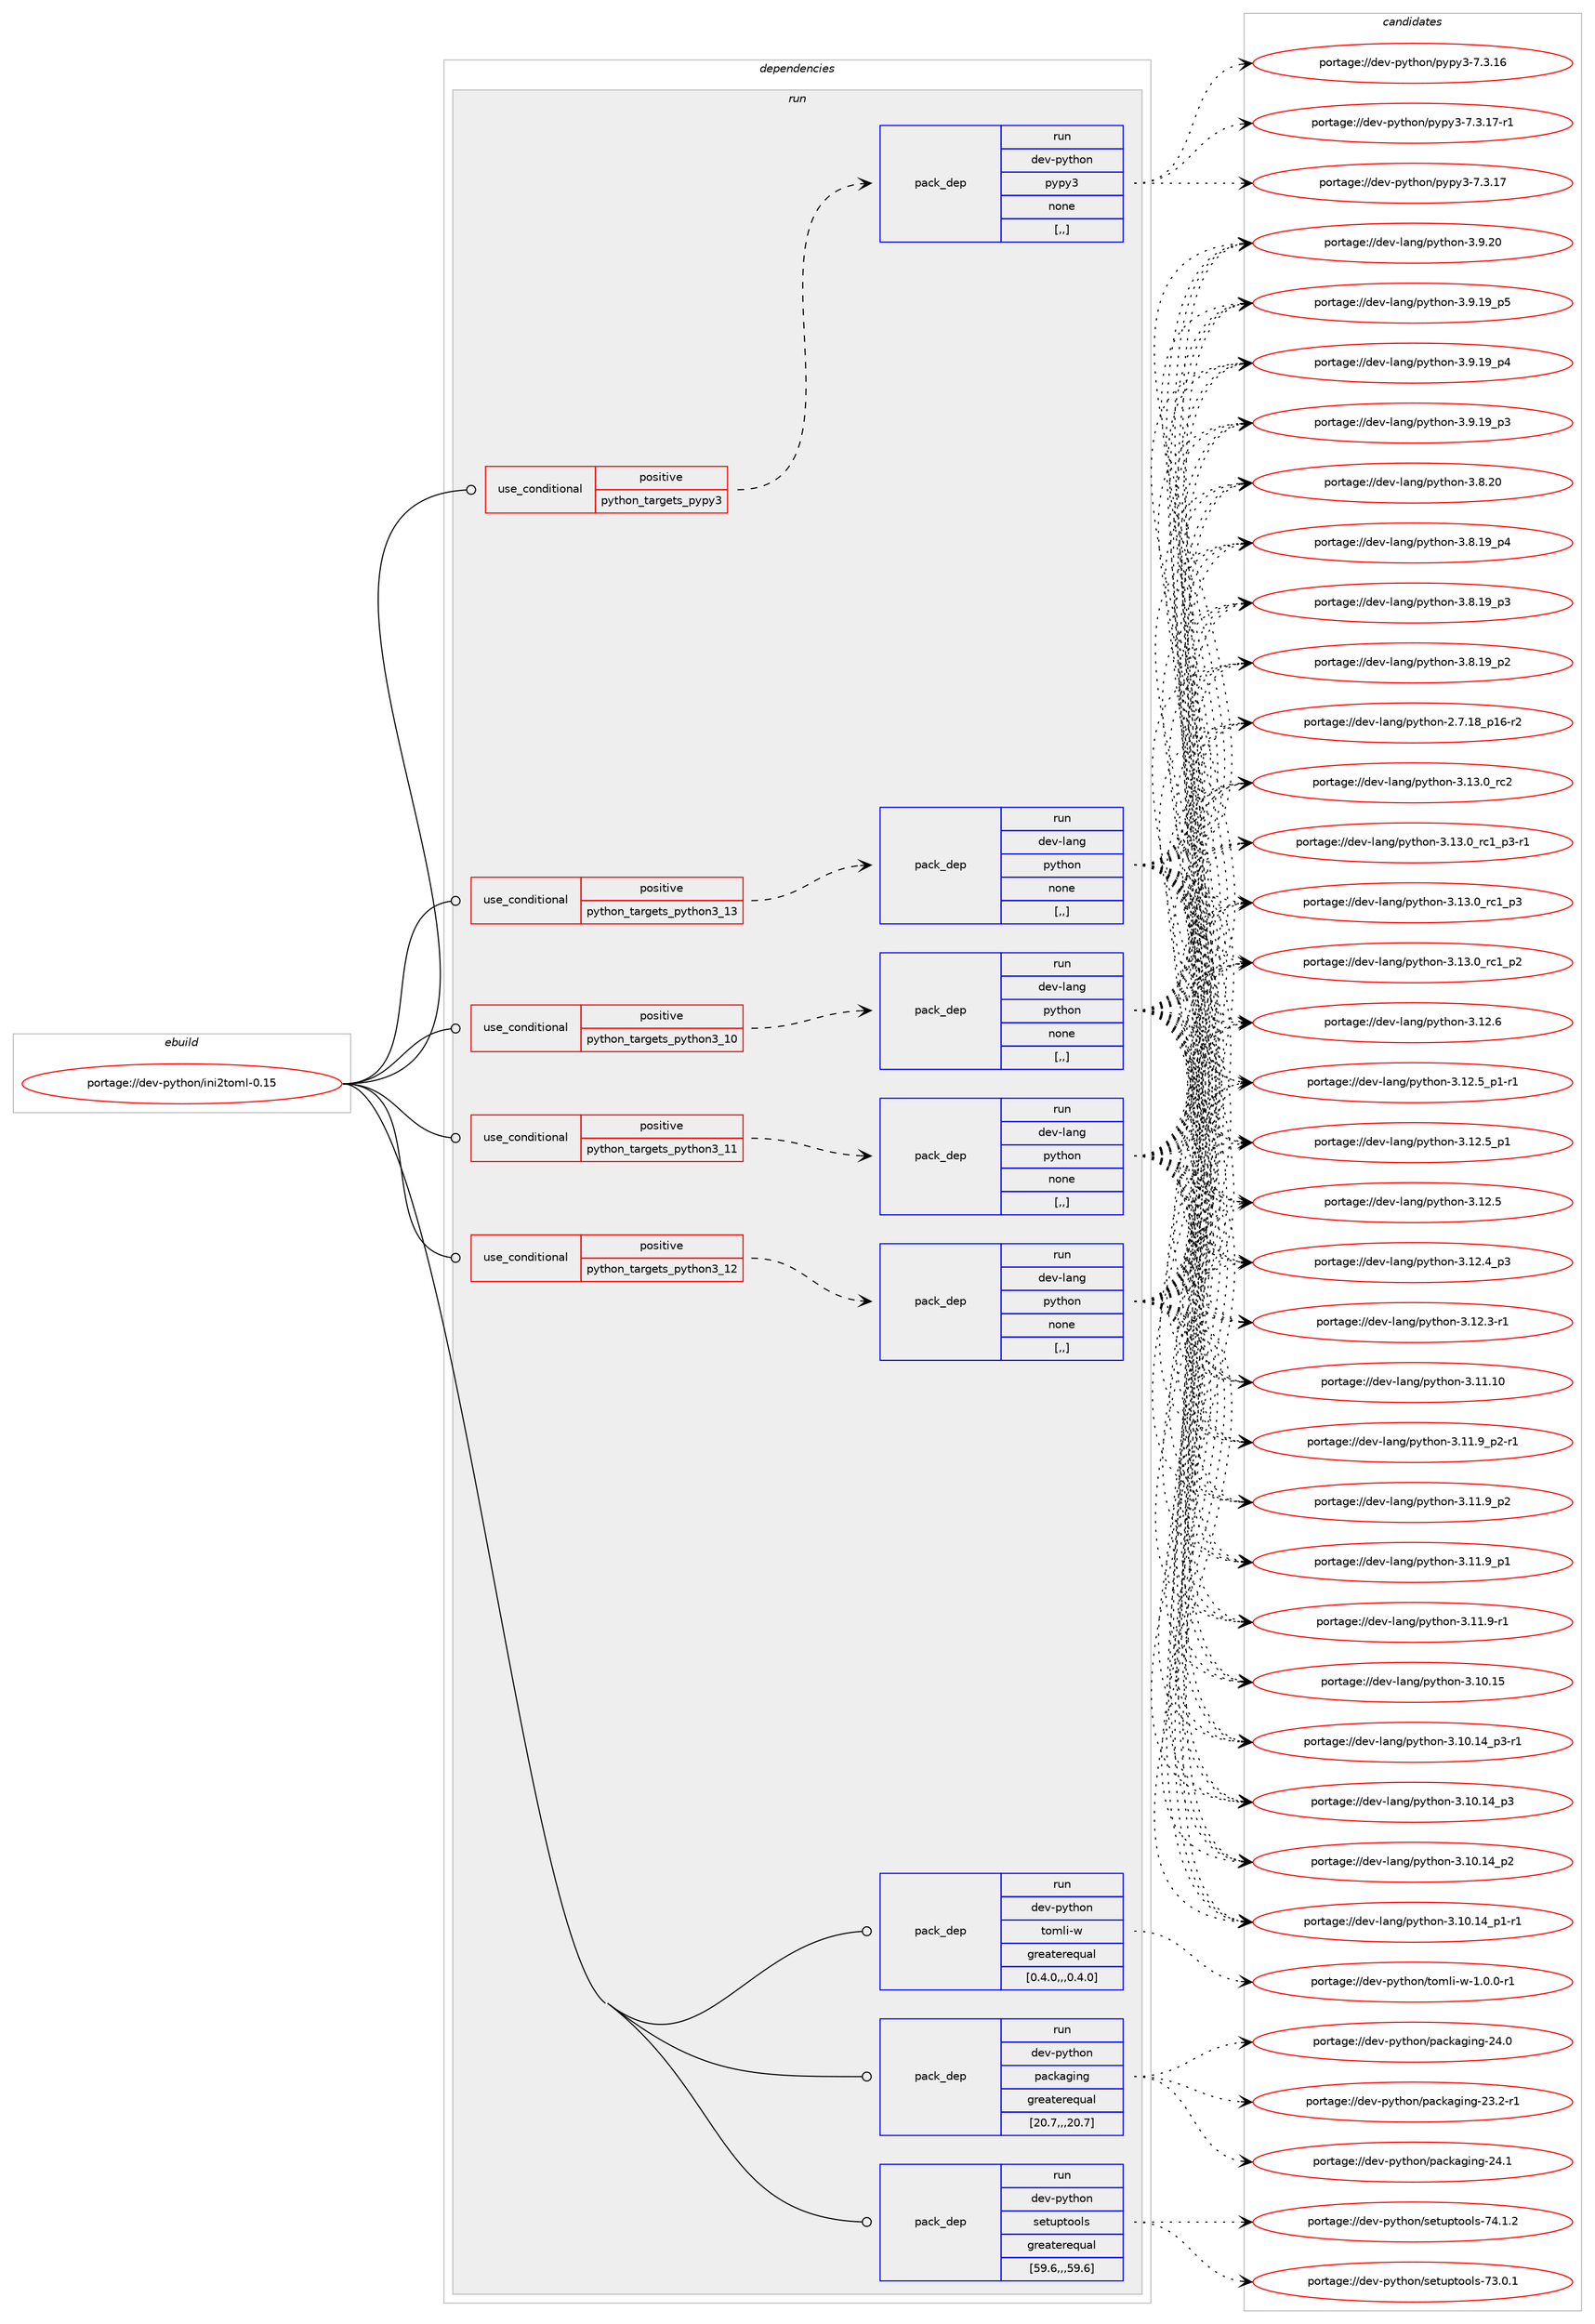 digraph prolog {

# *************
# Graph options
# *************

newrank=true;
concentrate=true;
compound=true;
graph [rankdir=LR,fontname=Helvetica,fontsize=10,ranksep=1.5];#, ranksep=2.5, nodesep=0.2];
edge  [arrowhead=vee];
node  [fontname=Helvetica,fontsize=10];

# **********
# The ebuild
# **********

subgraph cluster_leftcol {
color=gray;
label=<<i>ebuild</i>>;
id [label="portage://dev-python/ini2toml-0.15", color=red, width=4, href="../dev-python/ini2toml-0.15.svg"];
}

# ****************
# The dependencies
# ****************

subgraph cluster_midcol {
color=gray;
label=<<i>dependencies</i>>;
subgraph cluster_compile {
fillcolor="#eeeeee";
style=filled;
label=<<i>compile</i>>;
}
subgraph cluster_compileandrun {
fillcolor="#eeeeee";
style=filled;
label=<<i>compile and run</i>>;
}
subgraph cluster_run {
fillcolor="#eeeeee";
style=filled;
label=<<i>run</i>>;
subgraph cond163936 {
dependency642693 [label=<<TABLE BORDER="0" CELLBORDER="1" CELLSPACING="0" CELLPADDING="4"><TR><TD ROWSPAN="3" CELLPADDING="10">use_conditional</TD></TR><TR><TD>positive</TD></TR><TR><TD>python_targets_pypy3</TD></TR></TABLE>>, shape=none, color=red];
subgraph pack473938 {
dependency642694 [label=<<TABLE BORDER="0" CELLBORDER="1" CELLSPACING="0" CELLPADDING="4" WIDTH="220"><TR><TD ROWSPAN="6" CELLPADDING="30">pack_dep</TD></TR><TR><TD WIDTH="110">run</TD></TR><TR><TD>dev-python</TD></TR><TR><TD>pypy3</TD></TR><TR><TD>none</TD></TR><TR><TD>[,,]</TD></TR></TABLE>>, shape=none, color=blue];
}
dependency642693:e -> dependency642694:w [weight=20,style="dashed",arrowhead="vee"];
}
id:e -> dependency642693:w [weight=20,style="solid",arrowhead="odot"];
subgraph cond163937 {
dependency642695 [label=<<TABLE BORDER="0" CELLBORDER="1" CELLSPACING="0" CELLPADDING="4"><TR><TD ROWSPAN="3" CELLPADDING="10">use_conditional</TD></TR><TR><TD>positive</TD></TR><TR><TD>python_targets_python3_10</TD></TR></TABLE>>, shape=none, color=red];
subgraph pack473939 {
dependency642696 [label=<<TABLE BORDER="0" CELLBORDER="1" CELLSPACING="0" CELLPADDING="4" WIDTH="220"><TR><TD ROWSPAN="6" CELLPADDING="30">pack_dep</TD></TR><TR><TD WIDTH="110">run</TD></TR><TR><TD>dev-lang</TD></TR><TR><TD>python</TD></TR><TR><TD>none</TD></TR><TR><TD>[,,]</TD></TR></TABLE>>, shape=none, color=blue];
}
dependency642695:e -> dependency642696:w [weight=20,style="dashed",arrowhead="vee"];
}
id:e -> dependency642695:w [weight=20,style="solid",arrowhead="odot"];
subgraph cond163938 {
dependency642697 [label=<<TABLE BORDER="0" CELLBORDER="1" CELLSPACING="0" CELLPADDING="4"><TR><TD ROWSPAN="3" CELLPADDING="10">use_conditional</TD></TR><TR><TD>positive</TD></TR><TR><TD>python_targets_python3_11</TD></TR></TABLE>>, shape=none, color=red];
subgraph pack473940 {
dependency642698 [label=<<TABLE BORDER="0" CELLBORDER="1" CELLSPACING="0" CELLPADDING="4" WIDTH="220"><TR><TD ROWSPAN="6" CELLPADDING="30">pack_dep</TD></TR><TR><TD WIDTH="110">run</TD></TR><TR><TD>dev-lang</TD></TR><TR><TD>python</TD></TR><TR><TD>none</TD></TR><TR><TD>[,,]</TD></TR></TABLE>>, shape=none, color=blue];
}
dependency642697:e -> dependency642698:w [weight=20,style="dashed",arrowhead="vee"];
}
id:e -> dependency642697:w [weight=20,style="solid",arrowhead="odot"];
subgraph cond163939 {
dependency642699 [label=<<TABLE BORDER="0" CELLBORDER="1" CELLSPACING="0" CELLPADDING="4"><TR><TD ROWSPAN="3" CELLPADDING="10">use_conditional</TD></TR><TR><TD>positive</TD></TR><TR><TD>python_targets_python3_12</TD></TR></TABLE>>, shape=none, color=red];
subgraph pack473941 {
dependency642700 [label=<<TABLE BORDER="0" CELLBORDER="1" CELLSPACING="0" CELLPADDING="4" WIDTH="220"><TR><TD ROWSPAN="6" CELLPADDING="30">pack_dep</TD></TR><TR><TD WIDTH="110">run</TD></TR><TR><TD>dev-lang</TD></TR><TR><TD>python</TD></TR><TR><TD>none</TD></TR><TR><TD>[,,]</TD></TR></TABLE>>, shape=none, color=blue];
}
dependency642699:e -> dependency642700:w [weight=20,style="dashed",arrowhead="vee"];
}
id:e -> dependency642699:w [weight=20,style="solid",arrowhead="odot"];
subgraph cond163940 {
dependency642701 [label=<<TABLE BORDER="0" CELLBORDER="1" CELLSPACING="0" CELLPADDING="4"><TR><TD ROWSPAN="3" CELLPADDING="10">use_conditional</TD></TR><TR><TD>positive</TD></TR><TR><TD>python_targets_python3_13</TD></TR></TABLE>>, shape=none, color=red];
subgraph pack473942 {
dependency642702 [label=<<TABLE BORDER="0" CELLBORDER="1" CELLSPACING="0" CELLPADDING="4" WIDTH="220"><TR><TD ROWSPAN="6" CELLPADDING="30">pack_dep</TD></TR><TR><TD WIDTH="110">run</TD></TR><TR><TD>dev-lang</TD></TR><TR><TD>python</TD></TR><TR><TD>none</TD></TR><TR><TD>[,,]</TD></TR></TABLE>>, shape=none, color=blue];
}
dependency642701:e -> dependency642702:w [weight=20,style="dashed",arrowhead="vee"];
}
id:e -> dependency642701:w [weight=20,style="solid",arrowhead="odot"];
subgraph pack473943 {
dependency642703 [label=<<TABLE BORDER="0" CELLBORDER="1" CELLSPACING="0" CELLPADDING="4" WIDTH="220"><TR><TD ROWSPAN="6" CELLPADDING="30">pack_dep</TD></TR><TR><TD WIDTH="110">run</TD></TR><TR><TD>dev-python</TD></TR><TR><TD>packaging</TD></TR><TR><TD>greaterequal</TD></TR><TR><TD>[20.7,,,20.7]</TD></TR></TABLE>>, shape=none, color=blue];
}
id:e -> dependency642703:w [weight=20,style="solid",arrowhead="odot"];
subgraph pack473944 {
dependency642704 [label=<<TABLE BORDER="0" CELLBORDER="1" CELLSPACING="0" CELLPADDING="4" WIDTH="220"><TR><TD ROWSPAN="6" CELLPADDING="30">pack_dep</TD></TR><TR><TD WIDTH="110">run</TD></TR><TR><TD>dev-python</TD></TR><TR><TD>setuptools</TD></TR><TR><TD>greaterequal</TD></TR><TR><TD>[59.6,,,59.6]</TD></TR></TABLE>>, shape=none, color=blue];
}
id:e -> dependency642704:w [weight=20,style="solid",arrowhead="odot"];
subgraph pack473945 {
dependency642705 [label=<<TABLE BORDER="0" CELLBORDER="1" CELLSPACING="0" CELLPADDING="4" WIDTH="220"><TR><TD ROWSPAN="6" CELLPADDING="30">pack_dep</TD></TR><TR><TD WIDTH="110">run</TD></TR><TR><TD>dev-python</TD></TR><TR><TD>tomli-w</TD></TR><TR><TD>greaterequal</TD></TR><TR><TD>[0.4.0,,,0.4.0]</TD></TR></TABLE>>, shape=none, color=blue];
}
id:e -> dependency642705:w [weight=20,style="solid",arrowhead="odot"];
}
}

# **************
# The candidates
# **************

subgraph cluster_choices {
rank=same;
color=gray;
label=<<i>candidates</i>>;

subgraph choice473938 {
color=black;
nodesep=1;
choice100101118451121211161041111104711212111212151455546514649554511449 [label="portage://dev-python/pypy3-7.3.17-r1", color=red, width=4,href="../dev-python/pypy3-7.3.17-r1.svg"];
choice10010111845112121116104111110471121211121215145554651464955 [label="portage://dev-python/pypy3-7.3.17", color=red, width=4,href="../dev-python/pypy3-7.3.17.svg"];
choice10010111845112121116104111110471121211121215145554651464954 [label="portage://dev-python/pypy3-7.3.16", color=red, width=4,href="../dev-python/pypy3-7.3.16.svg"];
dependency642694:e -> choice100101118451121211161041111104711212111212151455546514649554511449:w [style=dotted,weight="100"];
dependency642694:e -> choice10010111845112121116104111110471121211121215145554651464955:w [style=dotted,weight="100"];
dependency642694:e -> choice10010111845112121116104111110471121211121215145554651464954:w [style=dotted,weight="100"];
}
subgraph choice473939 {
color=black;
nodesep=1;
choice10010111845108971101034711212111610411111045514649514648951149950 [label="portage://dev-lang/python-3.13.0_rc2", color=red, width=4,href="../dev-lang/python-3.13.0_rc2.svg"];
choice1001011184510897110103471121211161041111104551464951464895114994995112514511449 [label="portage://dev-lang/python-3.13.0_rc1_p3-r1", color=red, width=4,href="../dev-lang/python-3.13.0_rc1_p3-r1.svg"];
choice100101118451089711010347112121116104111110455146495146489511499499511251 [label="portage://dev-lang/python-3.13.0_rc1_p3", color=red, width=4,href="../dev-lang/python-3.13.0_rc1_p3.svg"];
choice100101118451089711010347112121116104111110455146495146489511499499511250 [label="portage://dev-lang/python-3.13.0_rc1_p2", color=red, width=4,href="../dev-lang/python-3.13.0_rc1_p2.svg"];
choice10010111845108971101034711212111610411111045514649504654 [label="portage://dev-lang/python-3.12.6", color=red, width=4,href="../dev-lang/python-3.12.6.svg"];
choice1001011184510897110103471121211161041111104551464950465395112494511449 [label="portage://dev-lang/python-3.12.5_p1-r1", color=red, width=4,href="../dev-lang/python-3.12.5_p1-r1.svg"];
choice100101118451089711010347112121116104111110455146495046539511249 [label="portage://dev-lang/python-3.12.5_p1", color=red, width=4,href="../dev-lang/python-3.12.5_p1.svg"];
choice10010111845108971101034711212111610411111045514649504653 [label="portage://dev-lang/python-3.12.5", color=red, width=4,href="../dev-lang/python-3.12.5.svg"];
choice100101118451089711010347112121116104111110455146495046529511251 [label="portage://dev-lang/python-3.12.4_p3", color=red, width=4,href="../dev-lang/python-3.12.4_p3.svg"];
choice100101118451089711010347112121116104111110455146495046514511449 [label="portage://dev-lang/python-3.12.3-r1", color=red, width=4,href="../dev-lang/python-3.12.3-r1.svg"];
choice1001011184510897110103471121211161041111104551464949464948 [label="portage://dev-lang/python-3.11.10", color=red, width=4,href="../dev-lang/python-3.11.10.svg"];
choice1001011184510897110103471121211161041111104551464949465795112504511449 [label="portage://dev-lang/python-3.11.9_p2-r1", color=red, width=4,href="../dev-lang/python-3.11.9_p2-r1.svg"];
choice100101118451089711010347112121116104111110455146494946579511250 [label="portage://dev-lang/python-3.11.9_p2", color=red, width=4,href="../dev-lang/python-3.11.9_p2.svg"];
choice100101118451089711010347112121116104111110455146494946579511249 [label="portage://dev-lang/python-3.11.9_p1", color=red, width=4,href="../dev-lang/python-3.11.9_p1.svg"];
choice100101118451089711010347112121116104111110455146494946574511449 [label="portage://dev-lang/python-3.11.9-r1", color=red, width=4,href="../dev-lang/python-3.11.9-r1.svg"];
choice1001011184510897110103471121211161041111104551464948464953 [label="portage://dev-lang/python-3.10.15", color=red, width=4,href="../dev-lang/python-3.10.15.svg"];
choice100101118451089711010347112121116104111110455146494846495295112514511449 [label="portage://dev-lang/python-3.10.14_p3-r1", color=red, width=4,href="../dev-lang/python-3.10.14_p3-r1.svg"];
choice10010111845108971101034711212111610411111045514649484649529511251 [label="portage://dev-lang/python-3.10.14_p3", color=red, width=4,href="../dev-lang/python-3.10.14_p3.svg"];
choice10010111845108971101034711212111610411111045514649484649529511250 [label="portage://dev-lang/python-3.10.14_p2", color=red, width=4,href="../dev-lang/python-3.10.14_p2.svg"];
choice100101118451089711010347112121116104111110455146494846495295112494511449 [label="portage://dev-lang/python-3.10.14_p1-r1", color=red, width=4,href="../dev-lang/python-3.10.14_p1-r1.svg"];
choice10010111845108971101034711212111610411111045514657465048 [label="portage://dev-lang/python-3.9.20", color=red, width=4,href="../dev-lang/python-3.9.20.svg"];
choice100101118451089711010347112121116104111110455146574649579511253 [label="portage://dev-lang/python-3.9.19_p5", color=red, width=4,href="../dev-lang/python-3.9.19_p5.svg"];
choice100101118451089711010347112121116104111110455146574649579511252 [label="portage://dev-lang/python-3.9.19_p4", color=red, width=4,href="../dev-lang/python-3.9.19_p4.svg"];
choice100101118451089711010347112121116104111110455146574649579511251 [label="portage://dev-lang/python-3.9.19_p3", color=red, width=4,href="../dev-lang/python-3.9.19_p3.svg"];
choice10010111845108971101034711212111610411111045514656465048 [label="portage://dev-lang/python-3.8.20", color=red, width=4,href="../dev-lang/python-3.8.20.svg"];
choice100101118451089711010347112121116104111110455146564649579511252 [label="portage://dev-lang/python-3.8.19_p4", color=red, width=4,href="../dev-lang/python-3.8.19_p4.svg"];
choice100101118451089711010347112121116104111110455146564649579511251 [label="portage://dev-lang/python-3.8.19_p3", color=red, width=4,href="../dev-lang/python-3.8.19_p3.svg"];
choice100101118451089711010347112121116104111110455146564649579511250 [label="portage://dev-lang/python-3.8.19_p2", color=red, width=4,href="../dev-lang/python-3.8.19_p2.svg"];
choice100101118451089711010347112121116104111110455046554649569511249544511450 [label="portage://dev-lang/python-2.7.18_p16-r2", color=red, width=4,href="../dev-lang/python-2.7.18_p16-r2.svg"];
dependency642696:e -> choice10010111845108971101034711212111610411111045514649514648951149950:w [style=dotted,weight="100"];
dependency642696:e -> choice1001011184510897110103471121211161041111104551464951464895114994995112514511449:w [style=dotted,weight="100"];
dependency642696:e -> choice100101118451089711010347112121116104111110455146495146489511499499511251:w [style=dotted,weight="100"];
dependency642696:e -> choice100101118451089711010347112121116104111110455146495146489511499499511250:w [style=dotted,weight="100"];
dependency642696:e -> choice10010111845108971101034711212111610411111045514649504654:w [style=dotted,weight="100"];
dependency642696:e -> choice1001011184510897110103471121211161041111104551464950465395112494511449:w [style=dotted,weight="100"];
dependency642696:e -> choice100101118451089711010347112121116104111110455146495046539511249:w [style=dotted,weight="100"];
dependency642696:e -> choice10010111845108971101034711212111610411111045514649504653:w [style=dotted,weight="100"];
dependency642696:e -> choice100101118451089711010347112121116104111110455146495046529511251:w [style=dotted,weight="100"];
dependency642696:e -> choice100101118451089711010347112121116104111110455146495046514511449:w [style=dotted,weight="100"];
dependency642696:e -> choice1001011184510897110103471121211161041111104551464949464948:w [style=dotted,weight="100"];
dependency642696:e -> choice1001011184510897110103471121211161041111104551464949465795112504511449:w [style=dotted,weight="100"];
dependency642696:e -> choice100101118451089711010347112121116104111110455146494946579511250:w [style=dotted,weight="100"];
dependency642696:e -> choice100101118451089711010347112121116104111110455146494946579511249:w [style=dotted,weight="100"];
dependency642696:e -> choice100101118451089711010347112121116104111110455146494946574511449:w [style=dotted,weight="100"];
dependency642696:e -> choice1001011184510897110103471121211161041111104551464948464953:w [style=dotted,weight="100"];
dependency642696:e -> choice100101118451089711010347112121116104111110455146494846495295112514511449:w [style=dotted,weight="100"];
dependency642696:e -> choice10010111845108971101034711212111610411111045514649484649529511251:w [style=dotted,weight="100"];
dependency642696:e -> choice10010111845108971101034711212111610411111045514649484649529511250:w [style=dotted,weight="100"];
dependency642696:e -> choice100101118451089711010347112121116104111110455146494846495295112494511449:w [style=dotted,weight="100"];
dependency642696:e -> choice10010111845108971101034711212111610411111045514657465048:w [style=dotted,weight="100"];
dependency642696:e -> choice100101118451089711010347112121116104111110455146574649579511253:w [style=dotted,weight="100"];
dependency642696:e -> choice100101118451089711010347112121116104111110455146574649579511252:w [style=dotted,weight="100"];
dependency642696:e -> choice100101118451089711010347112121116104111110455146574649579511251:w [style=dotted,weight="100"];
dependency642696:e -> choice10010111845108971101034711212111610411111045514656465048:w [style=dotted,weight="100"];
dependency642696:e -> choice100101118451089711010347112121116104111110455146564649579511252:w [style=dotted,weight="100"];
dependency642696:e -> choice100101118451089711010347112121116104111110455146564649579511251:w [style=dotted,weight="100"];
dependency642696:e -> choice100101118451089711010347112121116104111110455146564649579511250:w [style=dotted,weight="100"];
dependency642696:e -> choice100101118451089711010347112121116104111110455046554649569511249544511450:w [style=dotted,weight="100"];
}
subgraph choice473940 {
color=black;
nodesep=1;
choice10010111845108971101034711212111610411111045514649514648951149950 [label="portage://dev-lang/python-3.13.0_rc2", color=red, width=4,href="../dev-lang/python-3.13.0_rc2.svg"];
choice1001011184510897110103471121211161041111104551464951464895114994995112514511449 [label="portage://dev-lang/python-3.13.0_rc1_p3-r1", color=red, width=4,href="../dev-lang/python-3.13.0_rc1_p3-r1.svg"];
choice100101118451089711010347112121116104111110455146495146489511499499511251 [label="portage://dev-lang/python-3.13.0_rc1_p3", color=red, width=4,href="../dev-lang/python-3.13.0_rc1_p3.svg"];
choice100101118451089711010347112121116104111110455146495146489511499499511250 [label="portage://dev-lang/python-3.13.0_rc1_p2", color=red, width=4,href="../dev-lang/python-3.13.0_rc1_p2.svg"];
choice10010111845108971101034711212111610411111045514649504654 [label="portage://dev-lang/python-3.12.6", color=red, width=4,href="../dev-lang/python-3.12.6.svg"];
choice1001011184510897110103471121211161041111104551464950465395112494511449 [label="portage://dev-lang/python-3.12.5_p1-r1", color=red, width=4,href="../dev-lang/python-3.12.5_p1-r1.svg"];
choice100101118451089711010347112121116104111110455146495046539511249 [label="portage://dev-lang/python-3.12.5_p1", color=red, width=4,href="../dev-lang/python-3.12.5_p1.svg"];
choice10010111845108971101034711212111610411111045514649504653 [label="portage://dev-lang/python-3.12.5", color=red, width=4,href="../dev-lang/python-3.12.5.svg"];
choice100101118451089711010347112121116104111110455146495046529511251 [label="portage://dev-lang/python-3.12.4_p3", color=red, width=4,href="../dev-lang/python-3.12.4_p3.svg"];
choice100101118451089711010347112121116104111110455146495046514511449 [label="portage://dev-lang/python-3.12.3-r1", color=red, width=4,href="../dev-lang/python-3.12.3-r1.svg"];
choice1001011184510897110103471121211161041111104551464949464948 [label="portage://dev-lang/python-3.11.10", color=red, width=4,href="../dev-lang/python-3.11.10.svg"];
choice1001011184510897110103471121211161041111104551464949465795112504511449 [label="portage://dev-lang/python-3.11.9_p2-r1", color=red, width=4,href="../dev-lang/python-3.11.9_p2-r1.svg"];
choice100101118451089711010347112121116104111110455146494946579511250 [label="portage://dev-lang/python-3.11.9_p2", color=red, width=4,href="../dev-lang/python-3.11.9_p2.svg"];
choice100101118451089711010347112121116104111110455146494946579511249 [label="portage://dev-lang/python-3.11.9_p1", color=red, width=4,href="../dev-lang/python-3.11.9_p1.svg"];
choice100101118451089711010347112121116104111110455146494946574511449 [label="portage://dev-lang/python-3.11.9-r1", color=red, width=4,href="../dev-lang/python-3.11.9-r1.svg"];
choice1001011184510897110103471121211161041111104551464948464953 [label="portage://dev-lang/python-3.10.15", color=red, width=4,href="../dev-lang/python-3.10.15.svg"];
choice100101118451089711010347112121116104111110455146494846495295112514511449 [label="portage://dev-lang/python-3.10.14_p3-r1", color=red, width=4,href="../dev-lang/python-3.10.14_p3-r1.svg"];
choice10010111845108971101034711212111610411111045514649484649529511251 [label="portage://dev-lang/python-3.10.14_p3", color=red, width=4,href="../dev-lang/python-3.10.14_p3.svg"];
choice10010111845108971101034711212111610411111045514649484649529511250 [label="portage://dev-lang/python-3.10.14_p2", color=red, width=4,href="../dev-lang/python-3.10.14_p2.svg"];
choice100101118451089711010347112121116104111110455146494846495295112494511449 [label="portage://dev-lang/python-3.10.14_p1-r1", color=red, width=4,href="../dev-lang/python-3.10.14_p1-r1.svg"];
choice10010111845108971101034711212111610411111045514657465048 [label="portage://dev-lang/python-3.9.20", color=red, width=4,href="../dev-lang/python-3.9.20.svg"];
choice100101118451089711010347112121116104111110455146574649579511253 [label="portage://dev-lang/python-3.9.19_p5", color=red, width=4,href="../dev-lang/python-3.9.19_p5.svg"];
choice100101118451089711010347112121116104111110455146574649579511252 [label="portage://dev-lang/python-3.9.19_p4", color=red, width=4,href="../dev-lang/python-3.9.19_p4.svg"];
choice100101118451089711010347112121116104111110455146574649579511251 [label="portage://dev-lang/python-3.9.19_p3", color=red, width=4,href="../dev-lang/python-3.9.19_p3.svg"];
choice10010111845108971101034711212111610411111045514656465048 [label="portage://dev-lang/python-3.8.20", color=red, width=4,href="../dev-lang/python-3.8.20.svg"];
choice100101118451089711010347112121116104111110455146564649579511252 [label="portage://dev-lang/python-3.8.19_p4", color=red, width=4,href="../dev-lang/python-3.8.19_p4.svg"];
choice100101118451089711010347112121116104111110455146564649579511251 [label="portage://dev-lang/python-3.8.19_p3", color=red, width=4,href="../dev-lang/python-3.8.19_p3.svg"];
choice100101118451089711010347112121116104111110455146564649579511250 [label="portage://dev-lang/python-3.8.19_p2", color=red, width=4,href="../dev-lang/python-3.8.19_p2.svg"];
choice100101118451089711010347112121116104111110455046554649569511249544511450 [label="portage://dev-lang/python-2.7.18_p16-r2", color=red, width=4,href="../dev-lang/python-2.7.18_p16-r2.svg"];
dependency642698:e -> choice10010111845108971101034711212111610411111045514649514648951149950:w [style=dotted,weight="100"];
dependency642698:e -> choice1001011184510897110103471121211161041111104551464951464895114994995112514511449:w [style=dotted,weight="100"];
dependency642698:e -> choice100101118451089711010347112121116104111110455146495146489511499499511251:w [style=dotted,weight="100"];
dependency642698:e -> choice100101118451089711010347112121116104111110455146495146489511499499511250:w [style=dotted,weight="100"];
dependency642698:e -> choice10010111845108971101034711212111610411111045514649504654:w [style=dotted,weight="100"];
dependency642698:e -> choice1001011184510897110103471121211161041111104551464950465395112494511449:w [style=dotted,weight="100"];
dependency642698:e -> choice100101118451089711010347112121116104111110455146495046539511249:w [style=dotted,weight="100"];
dependency642698:e -> choice10010111845108971101034711212111610411111045514649504653:w [style=dotted,weight="100"];
dependency642698:e -> choice100101118451089711010347112121116104111110455146495046529511251:w [style=dotted,weight="100"];
dependency642698:e -> choice100101118451089711010347112121116104111110455146495046514511449:w [style=dotted,weight="100"];
dependency642698:e -> choice1001011184510897110103471121211161041111104551464949464948:w [style=dotted,weight="100"];
dependency642698:e -> choice1001011184510897110103471121211161041111104551464949465795112504511449:w [style=dotted,weight="100"];
dependency642698:e -> choice100101118451089711010347112121116104111110455146494946579511250:w [style=dotted,weight="100"];
dependency642698:e -> choice100101118451089711010347112121116104111110455146494946579511249:w [style=dotted,weight="100"];
dependency642698:e -> choice100101118451089711010347112121116104111110455146494946574511449:w [style=dotted,weight="100"];
dependency642698:e -> choice1001011184510897110103471121211161041111104551464948464953:w [style=dotted,weight="100"];
dependency642698:e -> choice100101118451089711010347112121116104111110455146494846495295112514511449:w [style=dotted,weight="100"];
dependency642698:e -> choice10010111845108971101034711212111610411111045514649484649529511251:w [style=dotted,weight="100"];
dependency642698:e -> choice10010111845108971101034711212111610411111045514649484649529511250:w [style=dotted,weight="100"];
dependency642698:e -> choice100101118451089711010347112121116104111110455146494846495295112494511449:w [style=dotted,weight="100"];
dependency642698:e -> choice10010111845108971101034711212111610411111045514657465048:w [style=dotted,weight="100"];
dependency642698:e -> choice100101118451089711010347112121116104111110455146574649579511253:w [style=dotted,weight="100"];
dependency642698:e -> choice100101118451089711010347112121116104111110455146574649579511252:w [style=dotted,weight="100"];
dependency642698:e -> choice100101118451089711010347112121116104111110455146574649579511251:w [style=dotted,weight="100"];
dependency642698:e -> choice10010111845108971101034711212111610411111045514656465048:w [style=dotted,weight="100"];
dependency642698:e -> choice100101118451089711010347112121116104111110455146564649579511252:w [style=dotted,weight="100"];
dependency642698:e -> choice100101118451089711010347112121116104111110455146564649579511251:w [style=dotted,weight="100"];
dependency642698:e -> choice100101118451089711010347112121116104111110455146564649579511250:w [style=dotted,weight="100"];
dependency642698:e -> choice100101118451089711010347112121116104111110455046554649569511249544511450:w [style=dotted,weight="100"];
}
subgraph choice473941 {
color=black;
nodesep=1;
choice10010111845108971101034711212111610411111045514649514648951149950 [label="portage://dev-lang/python-3.13.0_rc2", color=red, width=4,href="../dev-lang/python-3.13.0_rc2.svg"];
choice1001011184510897110103471121211161041111104551464951464895114994995112514511449 [label="portage://dev-lang/python-3.13.0_rc1_p3-r1", color=red, width=4,href="../dev-lang/python-3.13.0_rc1_p3-r1.svg"];
choice100101118451089711010347112121116104111110455146495146489511499499511251 [label="portage://dev-lang/python-3.13.0_rc1_p3", color=red, width=4,href="../dev-lang/python-3.13.0_rc1_p3.svg"];
choice100101118451089711010347112121116104111110455146495146489511499499511250 [label="portage://dev-lang/python-3.13.0_rc1_p2", color=red, width=4,href="../dev-lang/python-3.13.0_rc1_p2.svg"];
choice10010111845108971101034711212111610411111045514649504654 [label="portage://dev-lang/python-3.12.6", color=red, width=4,href="../dev-lang/python-3.12.6.svg"];
choice1001011184510897110103471121211161041111104551464950465395112494511449 [label="portage://dev-lang/python-3.12.5_p1-r1", color=red, width=4,href="../dev-lang/python-3.12.5_p1-r1.svg"];
choice100101118451089711010347112121116104111110455146495046539511249 [label="portage://dev-lang/python-3.12.5_p1", color=red, width=4,href="../dev-lang/python-3.12.5_p1.svg"];
choice10010111845108971101034711212111610411111045514649504653 [label="portage://dev-lang/python-3.12.5", color=red, width=4,href="../dev-lang/python-3.12.5.svg"];
choice100101118451089711010347112121116104111110455146495046529511251 [label="portage://dev-lang/python-3.12.4_p3", color=red, width=4,href="../dev-lang/python-3.12.4_p3.svg"];
choice100101118451089711010347112121116104111110455146495046514511449 [label="portage://dev-lang/python-3.12.3-r1", color=red, width=4,href="../dev-lang/python-3.12.3-r1.svg"];
choice1001011184510897110103471121211161041111104551464949464948 [label="portage://dev-lang/python-3.11.10", color=red, width=4,href="../dev-lang/python-3.11.10.svg"];
choice1001011184510897110103471121211161041111104551464949465795112504511449 [label="portage://dev-lang/python-3.11.9_p2-r1", color=red, width=4,href="../dev-lang/python-3.11.9_p2-r1.svg"];
choice100101118451089711010347112121116104111110455146494946579511250 [label="portage://dev-lang/python-3.11.9_p2", color=red, width=4,href="../dev-lang/python-3.11.9_p2.svg"];
choice100101118451089711010347112121116104111110455146494946579511249 [label="portage://dev-lang/python-3.11.9_p1", color=red, width=4,href="../dev-lang/python-3.11.9_p1.svg"];
choice100101118451089711010347112121116104111110455146494946574511449 [label="portage://dev-lang/python-3.11.9-r1", color=red, width=4,href="../dev-lang/python-3.11.9-r1.svg"];
choice1001011184510897110103471121211161041111104551464948464953 [label="portage://dev-lang/python-3.10.15", color=red, width=4,href="../dev-lang/python-3.10.15.svg"];
choice100101118451089711010347112121116104111110455146494846495295112514511449 [label="portage://dev-lang/python-3.10.14_p3-r1", color=red, width=4,href="../dev-lang/python-3.10.14_p3-r1.svg"];
choice10010111845108971101034711212111610411111045514649484649529511251 [label="portage://dev-lang/python-3.10.14_p3", color=red, width=4,href="../dev-lang/python-3.10.14_p3.svg"];
choice10010111845108971101034711212111610411111045514649484649529511250 [label="portage://dev-lang/python-3.10.14_p2", color=red, width=4,href="../dev-lang/python-3.10.14_p2.svg"];
choice100101118451089711010347112121116104111110455146494846495295112494511449 [label="portage://dev-lang/python-3.10.14_p1-r1", color=red, width=4,href="../dev-lang/python-3.10.14_p1-r1.svg"];
choice10010111845108971101034711212111610411111045514657465048 [label="portage://dev-lang/python-3.9.20", color=red, width=4,href="../dev-lang/python-3.9.20.svg"];
choice100101118451089711010347112121116104111110455146574649579511253 [label="portage://dev-lang/python-3.9.19_p5", color=red, width=4,href="../dev-lang/python-3.9.19_p5.svg"];
choice100101118451089711010347112121116104111110455146574649579511252 [label="portage://dev-lang/python-3.9.19_p4", color=red, width=4,href="../dev-lang/python-3.9.19_p4.svg"];
choice100101118451089711010347112121116104111110455146574649579511251 [label="portage://dev-lang/python-3.9.19_p3", color=red, width=4,href="../dev-lang/python-3.9.19_p3.svg"];
choice10010111845108971101034711212111610411111045514656465048 [label="portage://dev-lang/python-3.8.20", color=red, width=4,href="../dev-lang/python-3.8.20.svg"];
choice100101118451089711010347112121116104111110455146564649579511252 [label="portage://dev-lang/python-3.8.19_p4", color=red, width=4,href="../dev-lang/python-3.8.19_p4.svg"];
choice100101118451089711010347112121116104111110455146564649579511251 [label="portage://dev-lang/python-3.8.19_p3", color=red, width=4,href="../dev-lang/python-3.8.19_p3.svg"];
choice100101118451089711010347112121116104111110455146564649579511250 [label="portage://dev-lang/python-3.8.19_p2", color=red, width=4,href="../dev-lang/python-3.8.19_p2.svg"];
choice100101118451089711010347112121116104111110455046554649569511249544511450 [label="portage://dev-lang/python-2.7.18_p16-r2", color=red, width=4,href="../dev-lang/python-2.7.18_p16-r2.svg"];
dependency642700:e -> choice10010111845108971101034711212111610411111045514649514648951149950:w [style=dotted,weight="100"];
dependency642700:e -> choice1001011184510897110103471121211161041111104551464951464895114994995112514511449:w [style=dotted,weight="100"];
dependency642700:e -> choice100101118451089711010347112121116104111110455146495146489511499499511251:w [style=dotted,weight="100"];
dependency642700:e -> choice100101118451089711010347112121116104111110455146495146489511499499511250:w [style=dotted,weight="100"];
dependency642700:e -> choice10010111845108971101034711212111610411111045514649504654:w [style=dotted,weight="100"];
dependency642700:e -> choice1001011184510897110103471121211161041111104551464950465395112494511449:w [style=dotted,weight="100"];
dependency642700:e -> choice100101118451089711010347112121116104111110455146495046539511249:w [style=dotted,weight="100"];
dependency642700:e -> choice10010111845108971101034711212111610411111045514649504653:w [style=dotted,weight="100"];
dependency642700:e -> choice100101118451089711010347112121116104111110455146495046529511251:w [style=dotted,weight="100"];
dependency642700:e -> choice100101118451089711010347112121116104111110455146495046514511449:w [style=dotted,weight="100"];
dependency642700:e -> choice1001011184510897110103471121211161041111104551464949464948:w [style=dotted,weight="100"];
dependency642700:e -> choice1001011184510897110103471121211161041111104551464949465795112504511449:w [style=dotted,weight="100"];
dependency642700:e -> choice100101118451089711010347112121116104111110455146494946579511250:w [style=dotted,weight="100"];
dependency642700:e -> choice100101118451089711010347112121116104111110455146494946579511249:w [style=dotted,weight="100"];
dependency642700:e -> choice100101118451089711010347112121116104111110455146494946574511449:w [style=dotted,weight="100"];
dependency642700:e -> choice1001011184510897110103471121211161041111104551464948464953:w [style=dotted,weight="100"];
dependency642700:e -> choice100101118451089711010347112121116104111110455146494846495295112514511449:w [style=dotted,weight="100"];
dependency642700:e -> choice10010111845108971101034711212111610411111045514649484649529511251:w [style=dotted,weight="100"];
dependency642700:e -> choice10010111845108971101034711212111610411111045514649484649529511250:w [style=dotted,weight="100"];
dependency642700:e -> choice100101118451089711010347112121116104111110455146494846495295112494511449:w [style=dotted,weight="100"];
dependency642700:e -> choice10010111845108971101034711212111610411111045514657465048:w [style=dotted,weight="100"];
dependency642700:e -> choice100101118451089711010347112121116104111110455146574649579511253:w [style=dotted,weight="100"];
dependency642700:e -> choice100101118451089711010347112121116104111110455146574649579511252:w [style=dotted,weight="100"];
dependency642700:e -> choice100101118451089711010347112121116104111110455146574649579511251:w [style=dotted,weight="100"];
dependency642700:e -> choice10010111845108971101034711212111610411111045514656465048:w [style=dotted,weight="100"];
dependency642700:e -> choice100101118451089711010347112121116104111110455146564649579511252:w [style=dotted,weight="100"];
dependency642700:e -> choice100101118451089711010347112121116104111110455146564649579511251:w [style=dotted,weight="100"];
dependency642700:e -> choice100101118451089711010347112121116104111110455146564649579511250:w [style=dotted,weight="100"];
dependency642700:e -> choice100101118451089711010347112121116104111110455046554649569511249544511450:w [style=dotted,weight="100"];
}
subgraph choice473942 {
color=black;
nodesep=1;
choice10010111845108971101034711212111610411111045514649514648951149950 [label="portage://dev-lang/python-3.13.0_rc2", color=red, width=4,href="../dev-lang/python-3.13.0_rc2.svg"];
choice1001011184510897110103471121211161041111104551464951464895114994995112514511449 [label="portage://dev-lang/python-3.13.0_rc1_p3-r1", color=red, width=4,href="../dev-lang/python-3.13.0_rc1_p3-r1.svg"];
choice100101118451089711010347112121116104111110455146495146489511499499511251 [label="portage://dev-lang/python-3.13.0_rc1_p3", color=red, width=4,href="../dev-lang/python-3.13.0_rc1_p3.svg"];
choice100101118451089711010347112121116104111110455146495146489511499499511250 [label="portage://dev-lang/python-3.13.0_rc1_p2", color=red, width=4,href="../dev-lang/python-3.13.0_rc1_p2.svg"];
choice10010111845108971101034711212111610411111045514649504654 [label="portage://dev-lang/python-3.12.6", color=red, width=4,href="../dev-lang/python-3.12.6.svg"];
choice1001011184510897110103471121211161041111104551464950465395112494511449 [label="portage://dev-lang/python-3.12.5_p1-r1", color=red, width=4,href="../dev-lang/python-3.12.5_p1-r1.svg"];
choice100101118451089711010347112121116104111110455146495046539511249 [label="portage://dev-lang/python-3.12.5_p1", color=red, width=4,href="../dev-lang/python-3.12.5_p1.svg"];
choice10010111845108971101034711212111610411111045514649504653 [label="portage://dev-lang/python-3.12.5", color=red, width=4,href="../dev-lang/python-3.12.5.svg"];
choice100101118451089711010347112121116104111110455146495046529511251 [label="portage://dev-lang/python-3.12.4_p3", color=red, width=4,href="../dev-lang/python-3.12.4_p3.svg"];
choice100101118451089711010347112121116104111110455146495046514511449 [label="portage://dev-lang/python-3.12.3-r1", color=red, width=4,href="../dev-lang/python-3.12.3-r1.svg"];
choice1001011184510897110103471121211161041111104551464949464948 [label="portage://dev-lang/python-3.11.10", color=red, width=4,href="../dev-lang/python-3.11.10.svg"];
choice1001011184510897110103471121211161041111104551464949465795112504511449 [label="portage://dev-lang/python-3.11.9_p2-r1", color=red, width=4,href="../dev-lang/python-3.11.9_p2-r1.svg"];
choice100101118451089711010347112121116104111110455146494946579511250 [label="portage://dev-lang/python-3.11.9_p2", color=red, width=4,href="../dev-lang/python-3.11.9_p2.svg"];
choice100101118451089711010347112121116104111110455146494946579511249 [label="portage://dev-lang/python-3.11.9_p1", color=red, width=4,href="../dev-lang/python-3.11.9_p1.svg"];
choice100101118451089711010347112121116104111110455146494946574511449 [label="portage://dev-lang/python-3.11.9-r1", color=red, width=4,href="../dev-lang/python-3.11.9-r1.svg"];
choice1001011184510897110103471121211161041111104551464948464953 [label="portage://dev-lang/python-3.10.15", color=red, width=4,href="../dev-lang/python-3.10.15.svg"];
choice100101118451089711010347112121116104111110455146494846495295112514511449 [label="portage://dev-lang/python-3.10.14_p3-r1", color=red, width=4,href="../dev-lang/python-3.10.14_p3-r1.svg"];
choice10010111845108971101034711212111610411111045514649484649529511251 [label="portage://dev-lang/python-3.10.14_p3", color=red, width=4,href="../dev-lang/python-3.10.14_p3.svg"];
choice10010111845108971101034711212111610411111045514649484649529511250 [label="portage://dev-lang/python-3.10.14_p2", color=red, width=4,href="../dev-lang/python-3.10.14_p2.svg"];
choice100101118451089711010347112121116104111110455146494846495295112494511449 [label="portage://dev-lang/python-3.10.14_p1-r1", color=red, width=4,href="../dev-lang/python-3.10.14_p1-r1.svg"];
choice10010111845108971101034711212111610411111045514657465048 [label="portage://dev-lang/python-3.9.20", color=red, width=4,href="../dev-lang/python-3.9.20.svg"];
choice100101118451089711010347112121116104111110455146574649579511253 [label="portage://dev-lang/python-3.9.19_p5", color=red, width=4,href="../dev-lang/python-3.9.19_p5.svg"];
choice100101118451089711010347112121116104111110455146574649579511252 [label="portage://dev-lang/python-3.9.19_p4", color=red, width=4,href="../dev-lang/python-3.9.19_p4.svg"];
choice100101118451089711010347112121116104111110455146574649579511251 [label="portage://dev-lang/python-3.9.19_p3", color=red, width=4,href="../dev-lang/python-3.9.19_p3.svg"];
choice10010111845108971101034711212111610411111045514656465048 [label="portage://dev-lang/python-3.8.20", color=red, width=4,href="../dev-lang/python-3.8.20.svg"];
choice100101118451089711010347112121116104111110455146564649579511252 [label="portage://dev-lang/python-3.8.19_p4", color=red, width=4,href="../dev-lang/python-3.8.19_p4.svg"];
choice100101118451089711010347112121116104111110455146564649579511251 [label="portage://dev-lang/python-3.8.19_p3", color=red, width=4,href="../dev-lang/python-3.8.19_p3.svg"];
choice100101118451089711010347112121116104111110455146564649579511250 [label="portage://dev-lang/python-3.8.19_p2", color=red, width=4,href="../dev-lang/python-3.8.19_p2.svg"];
choice100101118451089711010347112121116104111110455046554649569511249544511450 [label="portage://dev-lang/python-2.7.18_p16-r2", color=red, width=4,href="../dev-lang/python-2.7.18_p16-r2.svg"];
dependency642702:e -> choice10010111845108971101034711212111610411111045514649514648951149950:w [style=dotted,weight="100"];
dependency642702:e -> choice1001011184510897110103471121211161041111104551464951464895114994995112514511449:w [style=dotted,weight="100"];
dependency642702:e -> choice100101118451089711010347112121116104111110455146495146489511499499511251:w [style=dotted,weight="100"];
dependency642702:e -> choice100101118451089711010347112121116104111110455146495146489511499499511250:w [style=dotted,weight="100"];
dependency642702:e -> choice10010111845108971101034711212111610411111045514649504654:w [style=dotted,weight="100"];
dependency642702:e -> choice1001011184510897110103471121211161041111104551464950465395112494511449:w [style=dotted,weight="100"];
dependency642702:e -> choice100101118451089711010347112121116104111110455146495046539511249:w [style=dotted,weight="100"];
dependency642702:e -> choice10010111845108971101034711212111610411111045514649504653:w [style=dotted,weight="100"];
dependency642702:e -> choice100101118451089711010347112121116104111110455146495046529511251:w [style=dotted,weight="100"];
dependency642702:e -> choice100101118451089711010347112121116104111110455146495046514511449:w [style=dotted,weight="100"];
dependency642702:e -> choice1001011184510897110103471121211161041111104551464949464948:w [style=dotted,weight="100"];
dependency642702:e -> choice1001011184510897110103471121211161041111104551464949465795112504511449:w [style=dotted,weight="100"];
dependency642702:e -> choice100101118451089711010347112121116104111110455146494946579511250:w [style=dotted,weight="100"];
dependency642702:e -> choice100101118451089711010347112121116104111110455146494946579511249:w [style=dotted,weight="100"];
dependency642702:e -> choice100101118451089711010347112121116104111110455146494946574511449:w [style=dotted,weight="100"];
dependency642702:e -> choice1001011184510897110103471121211161041111104551464948464953:w [style=dotted,weight="100"];
dependency642702:e -> choice100101118451089711010347112121116104111110455146494846495295112514511449:w [style=dotted,weight="100"];
dependency642702:e -> choice10010111845108971101034711212111610411111045514649484649529511251:w [style=dotted,weight="100"];
dependency642702:e -> choice10010111845108971101034711212111610411111045514649484649529511250:w [style=dotted,weight="100"];
dependency642702:e -> choice100101118451089711010347112121116104111110455146494846495295112494511449:w [style=dotted,weight="100"];
dependency642702:e -> choice10010111845108971101034711212111610411111045514657465048:w [style=dotted,weight="100"];
dependency642702:e -> choice100101118451089711010347112121116104111110455146574649579511253:w [style=dotted,weight="100"];
dependency642702:e -> choice100101118451089711010347112121116104111110455146574649579511252:w [style=dotted,weight="100"];
dependency642702:e -> choice100101118451089711010347112121116104111110455146574649579511251:w [style=dotted,weight="100"];
dependency642702:e -> choice10010111845108971101034711212111610411111045514656465048:w [style=dotted,weight="100"];
dependency642702:e -> choice100101118451089711010347112121116104111110455146564649579511252:w [style=dotted,weight="100"];
dependency642702:e -> choice100101118451089711010347112121116104111110455146564649579511251:w [style=dotted,weight="100"];
dependency642702:e -> choice100101118451089711010347112121116104111110455146564649579511250:w [style=dotted,weight="100"];
dependency642702:e -> choice100101118451089711010347112121116104111110455046554649569511249544511450:w [style=dotted,weight="100"];
}
subgraph choice473943 {
color=black;
nodesep=1;
choice10010111845112121116104111110471129799107971031051101034550524649 [label="portage://dev-python/packaging-24.1", color=red, width=4,href="../dev-python/packaging-24.1.svg"];
choice10010111845112121116104111110471129799107971031051101034550524648 [label="portage://dev-python/packaging-24.0", color=red, width=4,href="../dev-python/packaging-24.0.svg"];
choice100101118451121211161041111104711297991079710310511010345505146504511449 [label="portage://dev-python/packaging-23.2-r1", color=red, width=4,href="../dev-python/packaging-23.2-r1.svg"];
dependency642703:e -> choice10010111845112121116104111110471129799107971031051101034550524649:w [style=dotted,weight="100"];
dependency642703:e -> choice10010111845112121116104111110471129799107971031051101034550524648:w [style=dotted,weight="100"];
dependency642703:e -> choice100101118451121211161041111104711297991079710310511010345505146504511449:w [style=dotted,weight="100"];
}
subgraph choice473944 {
color=black;
nodesep=1;
choice100101118451121211161041111104711510111611711211611111110811545555246494650 [label="portage://dev-python/setuptools-74.1.2", color=red, width=4,href="../dev-python/setuptools-74.1.2.svg"];
choice100101118451121211161041111104711510111611711211611111110811545555146484649 [label="portage://dev-python/setuptools-73.0.1", color=red, width=4,href="../dev-python/setuptools-73.0.1.svg"];
dependency642704:e -> choice100101118451121211161041111104711510111611711211611111110811545555246494650:w [style=dotted,weight="100"];
dependency642704:e -> choice100101118451121211161041111104711510111611711211611111110811545555146484649:w [style=dotted,weight="100"];
}
subgraph choice473945 {
color=black;
nodesep=1;
choice1001011184511212111610411111047116111109108105451194549464846484511449 [label="portage://dev-python/tomli-w-1.0.0-r1", color=red, width=4,href="../dev-python/tomli-w-1.0.0-r1.svg"];
dependency642705:e -> choice1001011184511212111610411111047116111109108105451194549464846484511449:w [style=dotted,weight="100"];
}
}

}
